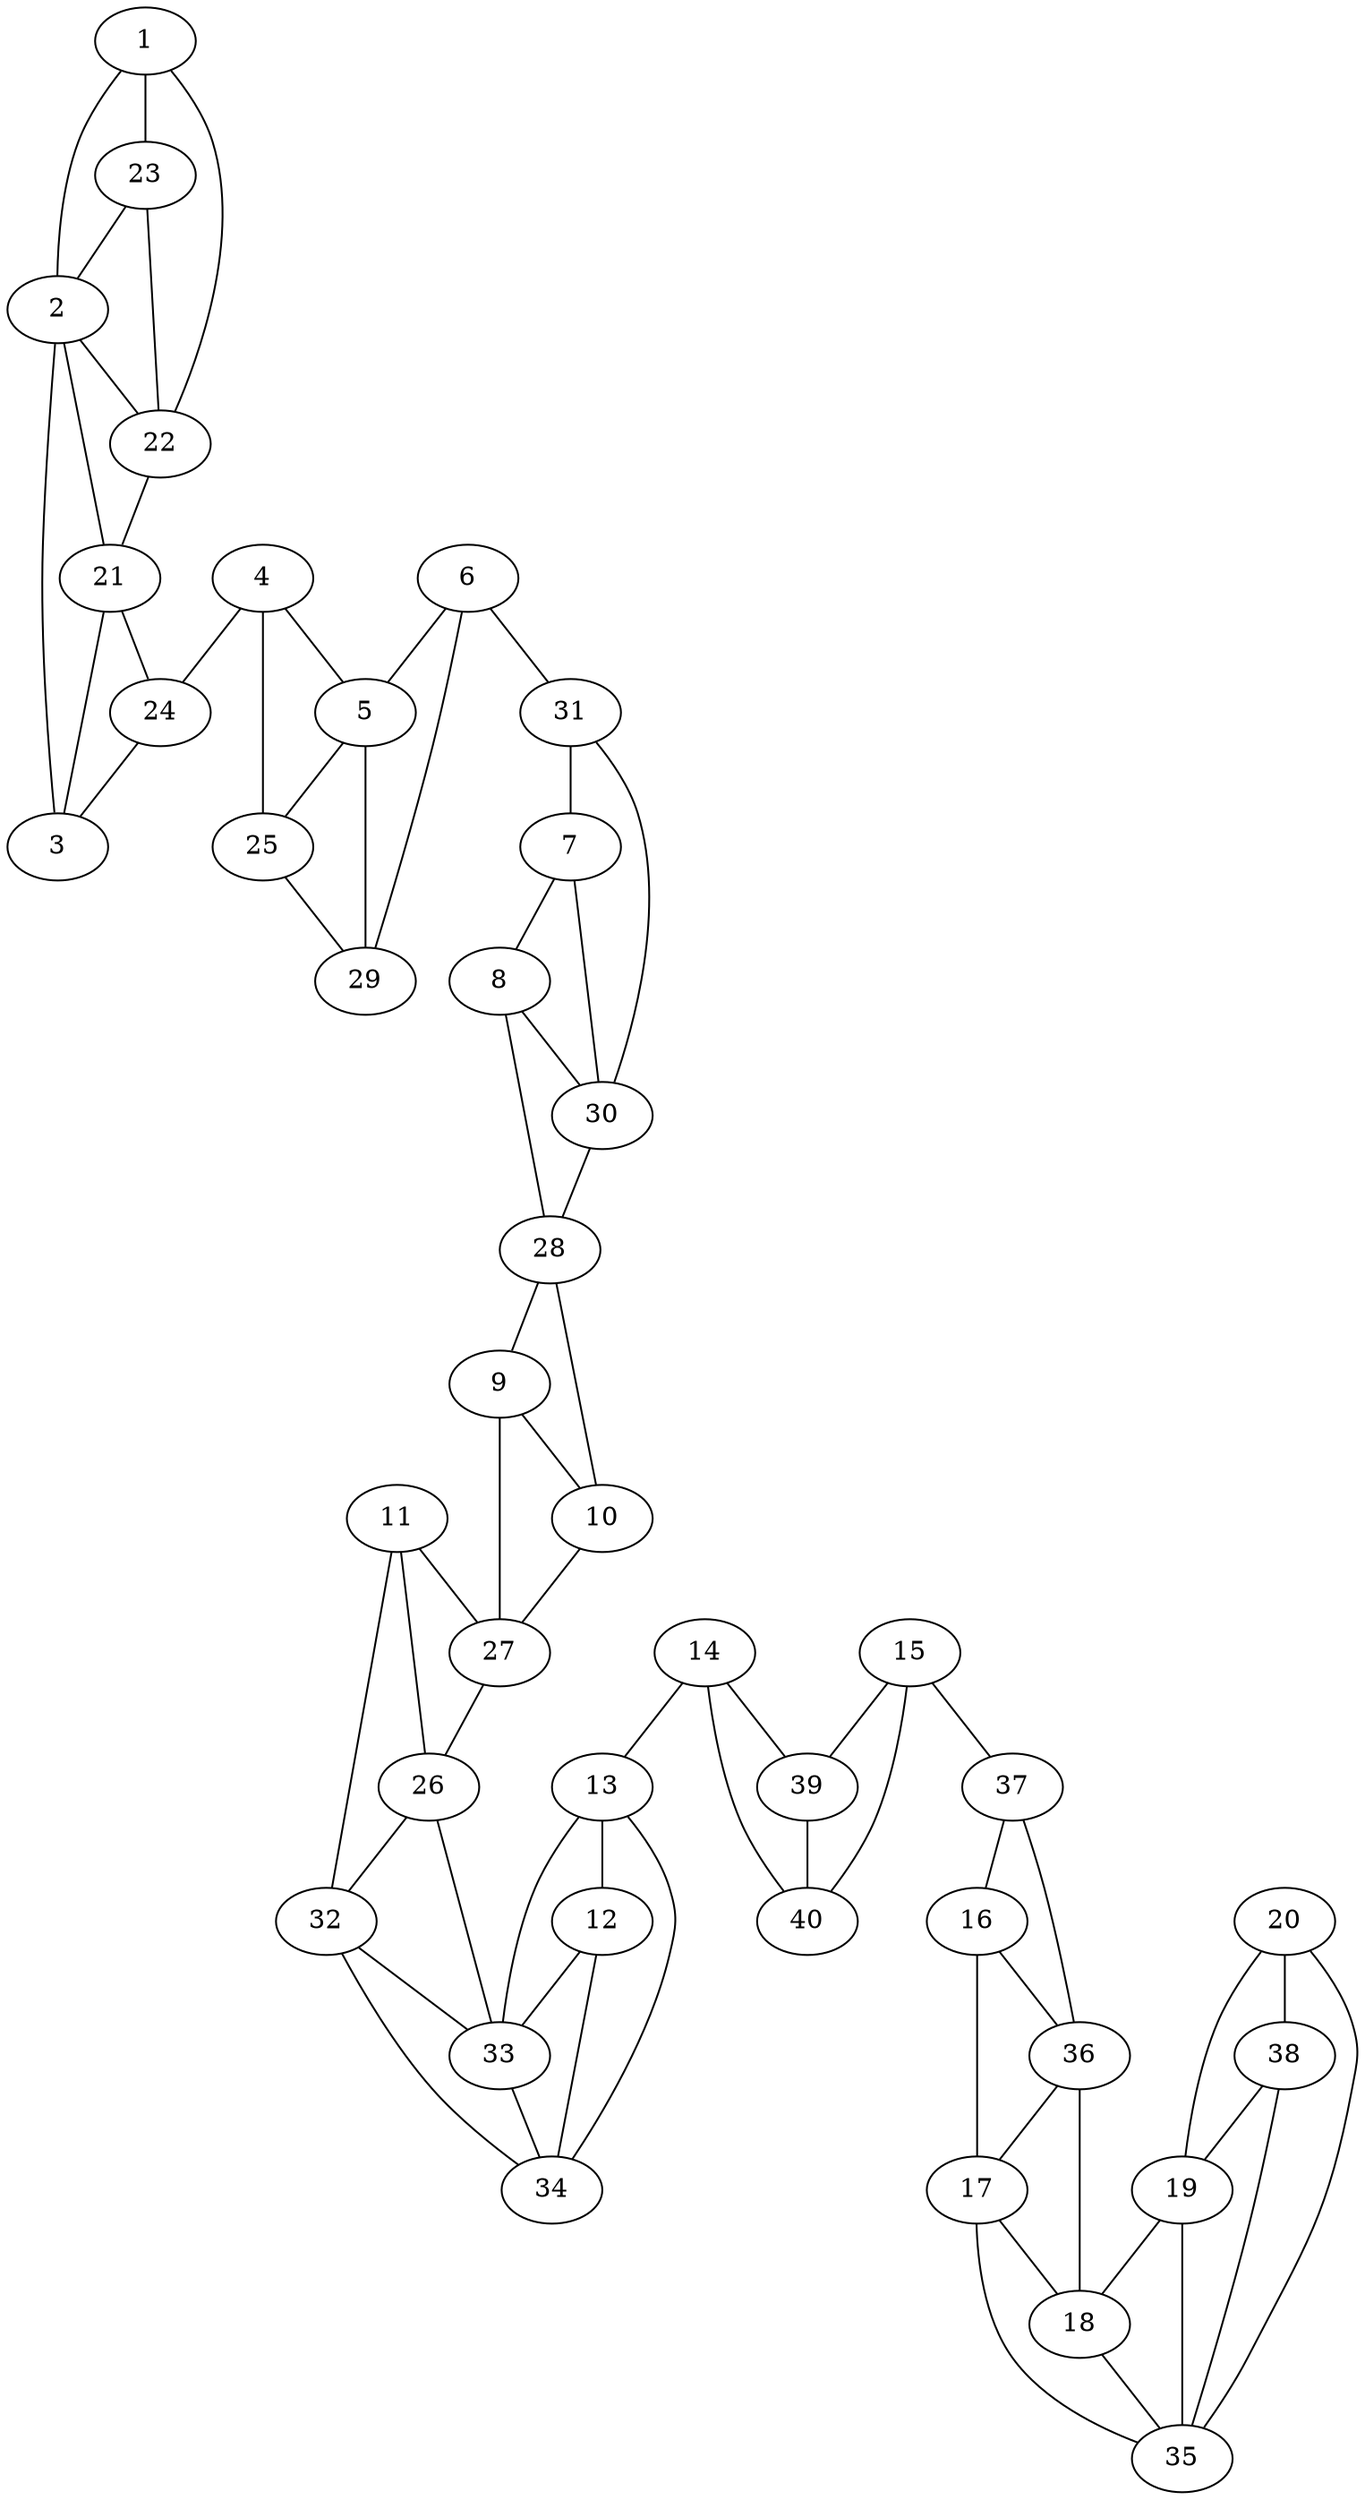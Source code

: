 graph pdb1uag {
	1	 [aaLength=13,
		sequence=LTGLSCVDFFLAR,
		type=0];
	2	 [aaLength=5,
		sequence=PGLDK,
		type=0];
	1 -- 2	 [distance0="26.0",
		frequency=1,
		type0=3];
	22	 [aaLength=4,
		sequence=RVMD,
		type=1];
	1 -- 22	 [distance0="17.0",
		frequency=1,
		type0=2];
	23	 [aaLength=4,
		sequence=VVII,
		type=1];
	1 -- 23	 [distance0="7.0",
		frequency=1,
		type0=1];
	3	 [aaLength=5,
		sequence=DEWLM,
		type=0];
	2 -- 3	 [distance0="18.0",
		frequency=1,
		type0=3];
	21	 [aaLength=3,
		sequence=RHT,
		type=1];
	2 -- 21	 [distance0="11.0",
		distance1="0.0",
		frequency=2,
		type0=2,
		type1=4];
	2 -- 22	 [distance0="9.0",
		frequency=1,
		type0=1];
	3 -- 21	 [distance0="7.0",
		frequency=1,
		type0=1];
	4	 [aaLength=8,
		sequence=PSLSAAAD,
		type=0];
	5	 [aaLength=8,
		sequence=DIELFCRE,
		type=0];
	4 -- 5	 [distance0="15.0",
		frequency=1,
		type0=3];
	24	 [aaLength=4,
		sequence=LIVA,
		type=1];
	4 -- 24	 [distance0="12.0",
		frequency=1,
		type0=2];
	25	 [aaLength=3,
		sequence=EIV,
		type=1];
	4 -- 25	 [distance0="11.0",
		distance1="0.0",
		frequency=2,
		type0=1,
		type1=4];
	5 -- 25	 [distance0="4.0",
		frequency=1,
		type0=1];
	29	 [aaLength=6,
		sequence=PIVAIT,
		type=1];
	5 -- 29	 [distance0="11.0",
		distance1="0.0",
		frequency=2,
		type0=2,
		type1=4];
	6	 [aaLength=15,
		sequence=KSTVTTLVGEMAKAA,
		type=0];
	6 -- 5	 [distance0="21.0",
		frequency=1,
		type0=3];
	6 -- 29	 [distance0="10.0",
		frequency=1,
		type0=1];
	31	 [aaLength=5,
		sequence=VGVGG,
		type=1];
	6 -- 31	 [distance0="18.0",
		distance1="0.0",
		frequency=2,
		type0=2,
		type1=4];
	7	 [aaLength=4,
		sequence=ALML,
		type=0];
	8	 [aaLength=6,
		sequence=SFQLET,
		type=0];
	7 -- 8	 [distance0="17.0",
		frequency=1,
		type0=3];
	30	 [aaLength=5,
		sequence=LYVLE,
		type=1];
	7 -- 30	 [distance0="10.0",
		distance1="0.0",
		frequency=2,
		type0=1,
		type1=4];
	28	 [aaLength=4,
		sequence=AATI,
		type=1];
	8 -- 28	 [distance0="13.0",
		distance1="0.0",
		frequency=2,
		type0=2,
		type1=4];
	8 -- 30	 [distance0="7.0",
		frequency=1,
		type0=1];
	9	 [aaLength=3,
		sequence=MDR,
		type=0];
	10	 [aaLength=13,
		sequence=GLQQYRAAXLRIY,
		type=0];
	9 -- 10	 [distance0="6.0",
		distance1="0.0",
		frequency=2,
		type0=1,
		type1=4];
	27	 [aaLength=5,
		sequence=VCVVN,
		type=1];
	9 -- 27	 [distance0="23.0",
		frequency=1,
		type0=3];
	10 -- 27	 [distance0="17.0",
		distance1="0.0",
		frequency=2,
		type0=2,
		type1=4];
	10 -- 28	 [distance0="17.0",
		frequency=1,
		type0=3];
	11	 [aaLength=3,
		sequence=ALT,
		type=0];
	26	 [aaLength=3,
		sequence=VSF,
		type=1];
	11 -- 26	 [distance0="13.0",
		distance1="0.0",
		frequency=2,
		type0=2,
		type1=4];
	11 -- 27	 [distance0="8.0",
		frequency=1,
		type0=1];
	32	 [aaLength=4,
		sequence=YHLN,
		type=1];
	11 -- 32	 [distance0="22.0",
		frequency=1,
		type0=3];
	12	 [aaLength=3,
		sequence=VKE,
		type=0];
	33	 [aaLength=4,
		sequence=WLRV,
		type=1];
	12 -- 33	 [distance0="11.0",
		frequency=1,
		type0=3];
	34	 [aaLength=5,
		sequence=EKVLN,
		type=1];
	12 -- 34	 [distance0="5.0",
		frequency=1,
		type0=1];
	13	 [aaLength=16,
		sequence=QHNYTNALAALALADA,
		type=0];
	13 -- 12	 [distance0="8.0",
		frequency=1,
		type0=1];
	13 -- 33	 [distance0="19.0",
		frequency=1,
		type0=3];
	13 -- 34	 [distance0="13.0",
		frequency=1,
		type0=2];
	14	 [aaLength=10,
		sequence=RASSLKALTT,
		type=0];
	14 -- 13	 [distance0="20.0",
		frequency=1,
		type0=2];
	39	 [aaLength=5,
		sequence=VRWIN,
		type=1];
	14 -- 39	 [distance0="26.0",
		frequency=1,
		type0=3];
	40	 [aaLength=6,
		sequence=EVVLEH,
		type=1];
	14 -- 40	 [distance0="18.0",
		distance1="0.0",
		frequency=2,
		type0=1,
		type1=4];
	15	 [aaLength=8,
		sequence=VGSTEAAL,
		type=0];
	37	 [aaLength=6,
		sequence=LHLLLG,
		type=1];
	15 -- 37	 [distance0="16.0",
		distance1="0.0",
		frequency=2,
		type0=2,
		type1=4];
	15 -- 39	 [distance0="11.0",
		frequency=1,
		type0=1];
	15 -- 40	 [distance0="19.0",
		frequency=1,
		type0=3];
	16	 [aaLength=6,
		sequence=SPLARY,
		type=0];
	17	 [aaLength=7,
		sequence=GAQLAAL,
		type=0];
	16 -- 17	 [distance0="20.0",
		frequency=1,
		type0=3];
	36	 [aaLength=6,
		sequence=VRLYCF,
		type=1];
	16 -- 36	 [distance0="11.0",
		distance1="0.0",
		frequency=2,
		type0=1,
		type1=4];
	18	 [aaLength=3,
		sequence=PEV,
		type=0];
	17 -- 18	 [distance0="8.0",
		distance1="0.0",
		frequency=2,
		type0=1,
		type1=4];
	35	 [aaLength=3,
		sequence=AEQ,
		type=1];
	17 -- 35	 [distance0="11.0",
		frequency=1,
		type0=3];
	18 -- 35	 [distance0="3.0",
		distance1="0.0",
		frequency=2,
		type0=1,
		type1=5];
	19	 [aaLength=11,
		sequence=MEQAMRLLAPR,
		type=0];
	19 -- 18	 [distance0="9.0",
		frequency=1,
		type0=2];
	19 -- 35	 [distance0="6.0",
		frequency=1,
		type0=1];
	20	 [aaLength=14,
		sequence=FEQRGNEFARLAKE,
		type=0];
	20 -- 19	 [distance0="32.0",
		frequency=1,
		type0=2];
	20 -- 35	 [distance0="38.0",
		frequency=1,
		type0=3];
	38	 [aaLength=4,
		sequence=MVLL,
		type=1];
	20 -- 38	 [distance0="16.0",
		frequency=1,
		type0=1];
	21 -- 24	 [distance0="15.0",
		frequency=1,
		type0=3];
	22 -- 21	 [distance0="20.0",
		frequency=1,
		type0=3];
	23 -- 2	 [distance0="33.0",
		frequency=1,
		type0=3];
	23 -- 22	 [distance0="24.0",
		distance1="0.0",
		frequency=2,
		type0=2,
		type1=4];
	24 -- 3	 [distance0="8.0",
		frequency=1,
		type0=1];
	25 -- 29	 [distance0="15.0",
		frequency=1,
		type0=3];
	26 -- 32	 [distance0="9.0",
		distance1="0.0",
		frequency=2,
		type0=1,
		type1=4];
	26 -- 33	 [distance0="19.0",
		frequency=1,
		type0=3];
	27 -- 26	 [distance0="21.0",
		frequency=1,
		type0=3];
	28 -- 9	 [distance0="11.0",
		distance1="0.0",
		frequency=2,
		type0=1,
		type1=4];
	30 -- 28	 [distance0="20.0",
		frequency=1,
		type0=3];
	31 -- 7	 [distance0="10.0",
		distance1="0.0",
		frequency=2,
		type0=1,
		type1=4];
	31 -- 30	 [distance0="20.0",
		frequency=1,
		type0=3];
	32 -- 33	 [distance0="10.0",
		distance1="0.0",
		frequency=2,
		type0=2,
		type1=4];
	32 -- 34	 [distance0="16.0",
		frequency=1,
		type0=3];
	33 -- 34	 [distance0="6.0",
		distance1="0.0",
		frequency=2,
		type0=1,
		type1=4];
	36 -- 17	 [distance0="9.0",
		distance1="0.0",
		frequency=2,
		type0=1,
		type1=4];
	36 -- 18	 [distance0="17.0",
		frequency=1,
		type0=3];
	37 -- 16	 [distance0="14.0",
		distance1="0.0",
		frequency=2,
		type0=1,
		type1=4];
	37 -- 36	 [distance0="25.0",
		frequency=1,
		type0=3];
	38 -- 19	 [distance0="16.0",
		frequency=1,
		type0=1];
	38 -- 35	 [distance0="22.0",
		frequency=1,
		type0=3];
	39 -- 40	 [distance0="8.0",
		frequency=1,
		type0=1];
}
